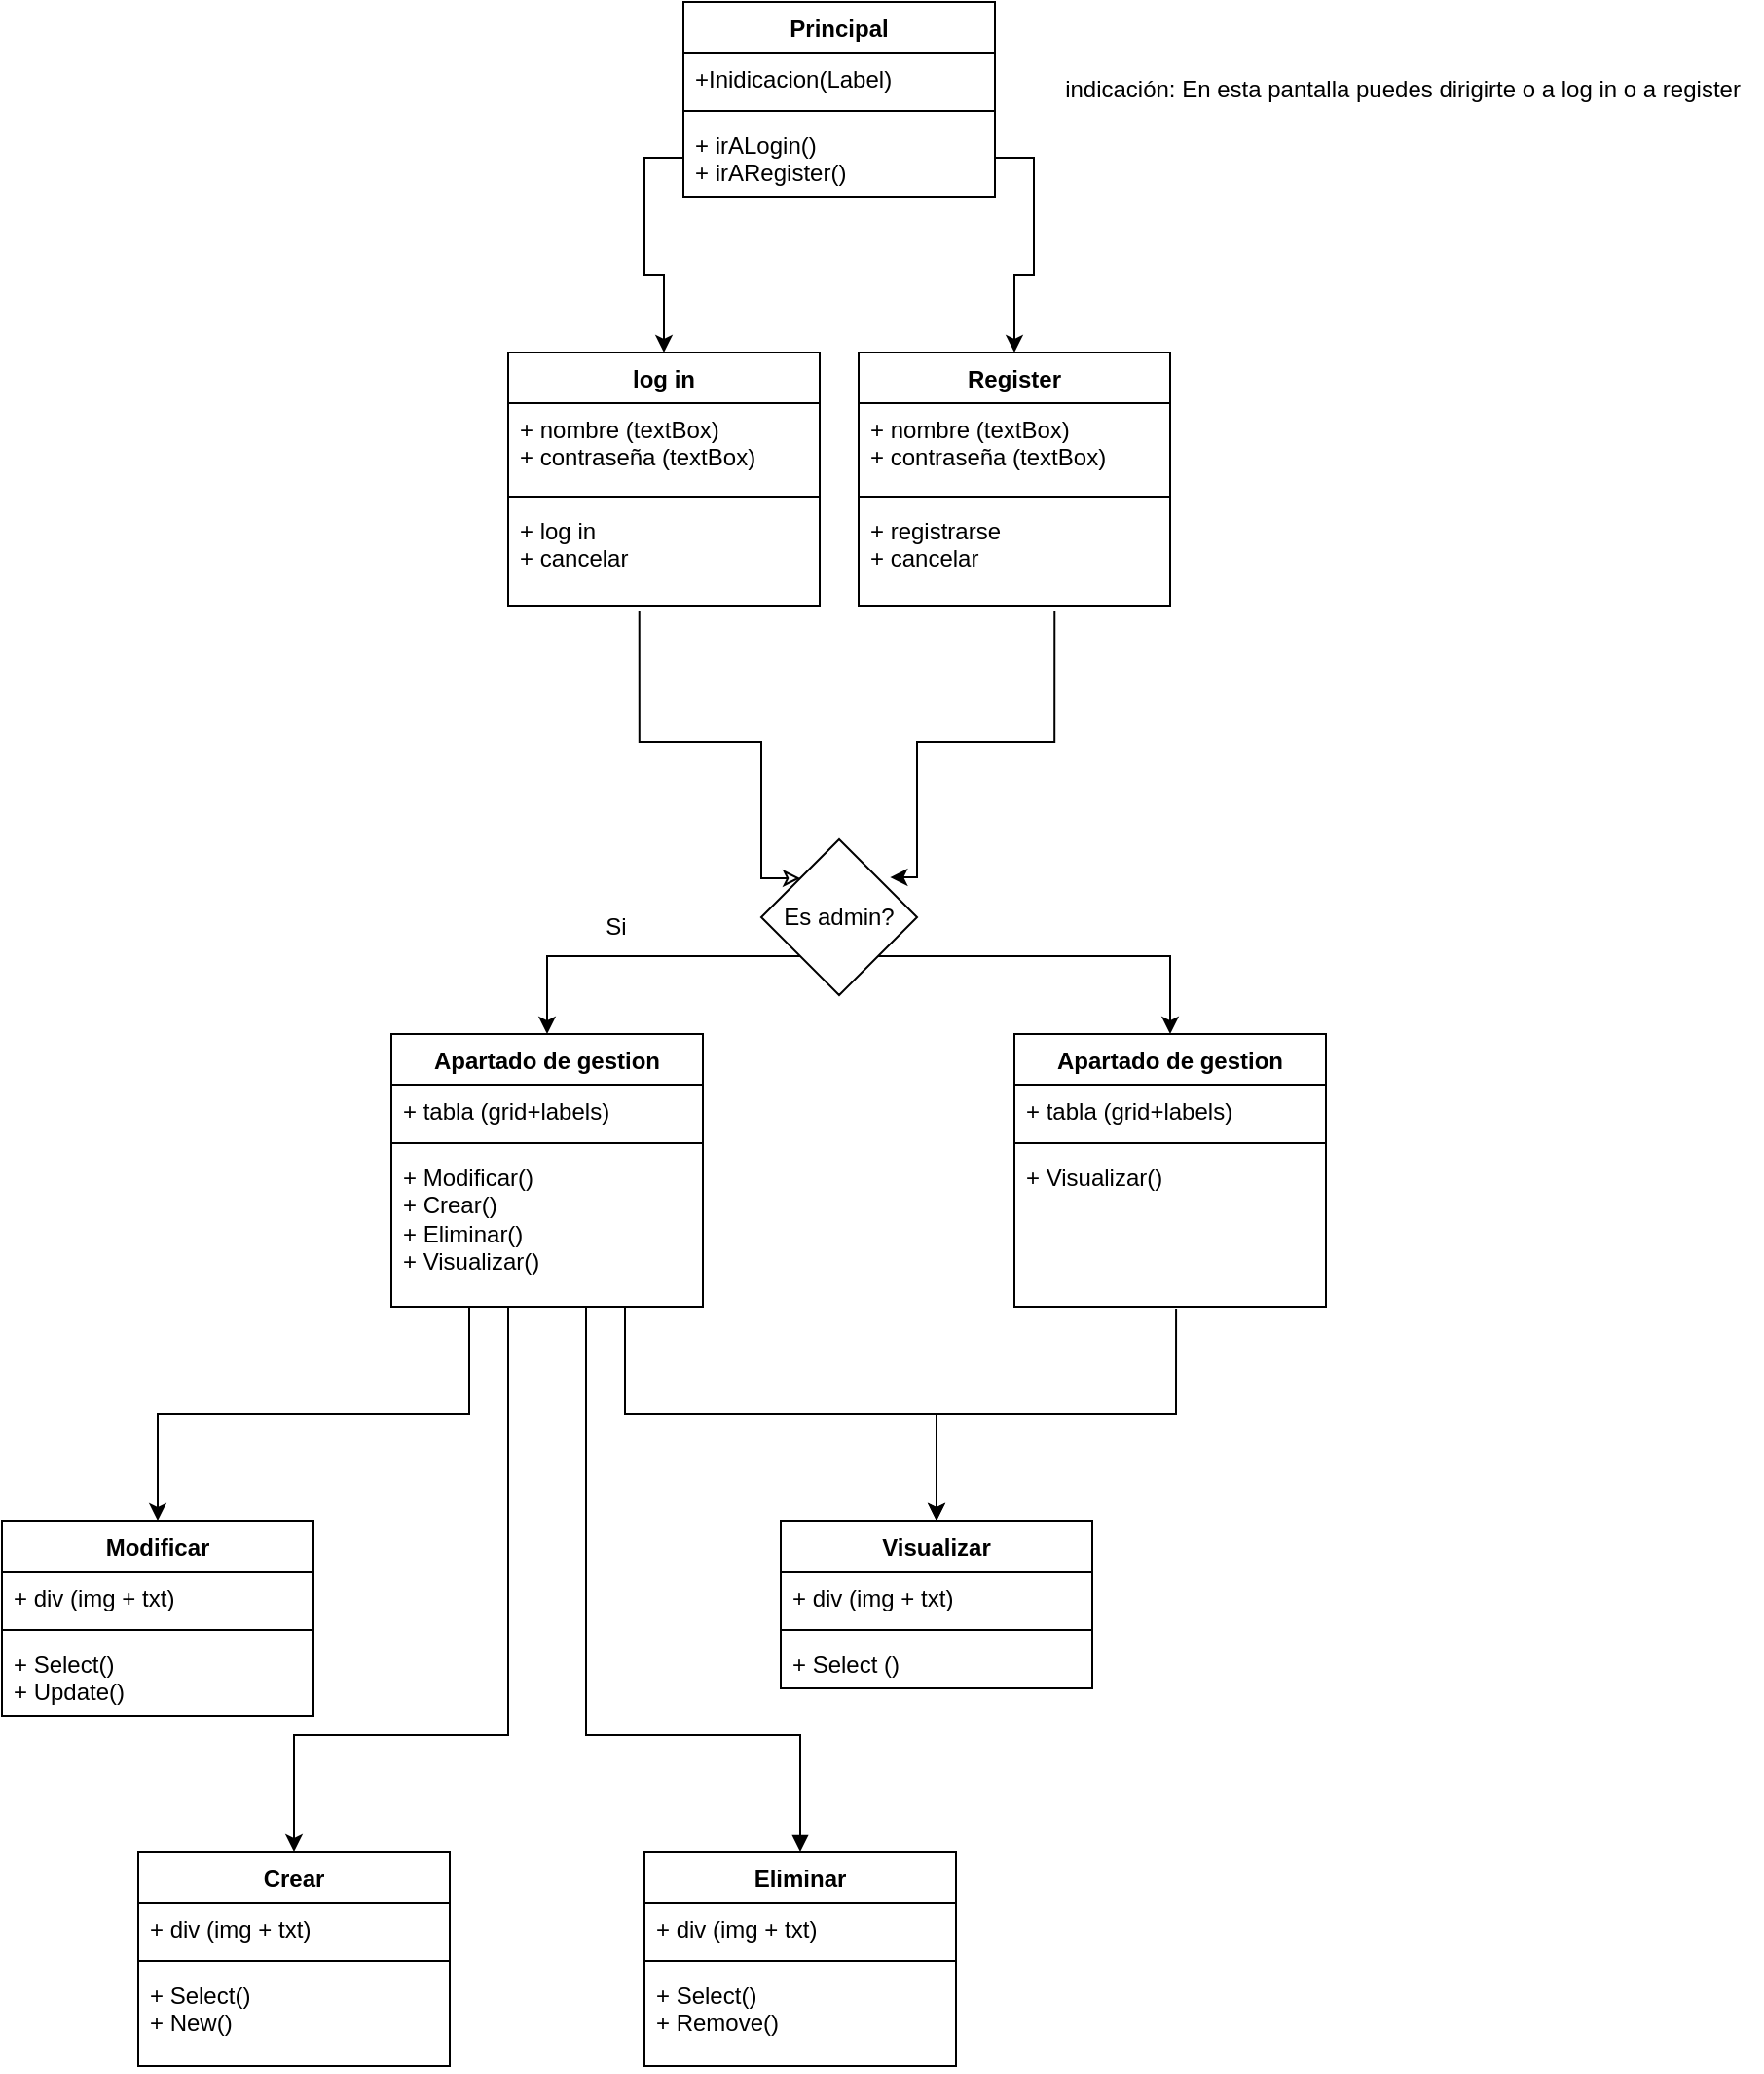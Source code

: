 <mxfile version="21.8.2" type="github">
  <diagram id="C5RBs43oDa-KdzZeNtuy" name="Page-1">
    <mxGraphModel dx="2451" dy="881" grid="1" gridSize="10" guides="1" tooltips="1" connect="1" arrows="1" fold="1" page="1" pageScale="1" pageWidth="827" pageHeight="1169" math="0" shadow="0">
      <root>
        <mxCell id="WIyWlLk6GJQsqaUBKTNV-0" />
        <mxCell id="WIyWlLk6GJQsqaUBKTNV-1" parent="WIyWlLk6GJQsqaUBKTNV-0" />
        <mxCell id="1YR6zdV1iqe0YZVTy5dx-4" value="Register" style="swimlane;fontStyle=1;align=center;verticalAlign=top;childLayout=stackLayout;horizontal=1;startSize=26;horizontalStack=0;resizeParent=1;resizeParentMax=0;resizeLast=0;collapsible=1;marginBottom=0;whiteSpace=wrap;html=1;" parent="WIyWlLk6GJQsqaUBKTNV-1" vertex="1">
          <mxGeometry x="320" y="210" width="160" height="130" as="geometry" />
        </mxCell>
        <mxCell id="1YR6zdV1iqe0YZVTy5dx-5" value="&lt;div&gt;+ nombre (textBox)&lt;br&gt;&lt;/div&gt;&lt;div&gt;+ contraseña (textBox)&lt;br&gt;&lt;/div&gt;" style="text;strokeColor=none;fillColor=none;align=left;verticalAlign=top;spacingLeft=4;spacingRight=4;overflow=hidden;rotatable=0;points=[[0,0.5],[1,0.5]];portConstraint=eastwest;whiteSpace=wrap;html=1;" parent="1YR6zdV1iqe0YZVTy5dx-4" vertex="1">
          <mxGeometry y="26" width="160" height="44" as="geometry" />
        </mxCell>
        <mxCell id="1YR6zdV1iqe0YZVTy5dx-6" value="" style="line;strokeWidth=1;fillColor=none;align=left;verticalAlign=middle;spacingTop=-1;spacingLeft=3;spacingRight=3;rotatable=0;labelPosition=right;points=[];portConstraint=eastwest;strokeColor=inherit;" parent="1YR6zdV1iqe0YZVTy5dx-4" vertex="1">
          <mxGeometry y="70" width="160" height="8" as="geometry" />
        </mxCell>
        <mxCell id="1YR6zdV1iqe0YZVTy5dx-7" value="&lt;div&gt;+ registrarse&lt;/div&gt;&lt;div&gt;+ cancelar&lt;br&gt;&lt;/div&gt;" style="text;strokeColor=none;fillColor=none;align=left;verticalAlign=top;spacingLeft=4;spacingRight=4;overflow=hidden;rotatable=0;points=[[0,0.5],[1,0.5]];portConstraint=eastwest;whiteSpace=wrap;html=1;" parent="1YR6zdV1iqe0YZVTy5dx-4" vertex="1">
          <mxGeometry y="78" width="160" height="52" as="geometry" />
        </mxCell>
        <mxCell id="1YR6zdV1iqe0YZVTy5dx-8" value="log in" style="swimlane;fontStyle=1;align=center;verticalAlign=top;childLayout=stackLayout;horizontal=1;startSize=26;horizontalStack=0;resizeParent=1;resizeParentMax=0;resizeLast=0;collapsible=1;marginBottom=0;whiteSpace=wrap;html=1;" parent="WIyWlLk6GJQsqaUBKTNV-1" vertex="1">
          <mxGeometry x="140" y="210" width="160" height="130" as="geometry" />
        </mxCell>
        <mxCell id="1YR6zdV1iqe0YZVTy5dx-9" value="&lt;div&gt;+ nombre (textBox)&lt;br&gt;&lt;/div&gt;&lt;div&gt;+ contraseña (textBox)&lt;br&gt;&lt;/div&gt;" style="text;strokeColor=none;fillColor=none;align=left;verticalAlign=top;spacingLeft=4;spacingRight=4;overflow=hidden;rotatable=0;points=[[0,0.5],[1,0.5]];portConstraint=eastwest;whiteSpace=wrap;html=1;" parent="1YR6zdV1iqe0YZVTy5dx-8" vertex="1">
          <mxGeometry y="26" width="160" height="44" as="geometry" />
        </mxCell>
        <mxCell id="1YR6zdV1iqe0YZVTy5dx-10" value="" style="line;strokeWidth=1;fillColor=none;align=left;verticalAlign=middle;spacingTop=-1;spacingLeft=3;spacingRight=3;rotatable=0;labelPosition=right;points=[];portConstraint=eastwest;strokeColor=inherit;" parent="1YR6zdV1iqe0YZVTy5dx-8" vertex="1">
          <mxGeometry y="70" width="160" height="8" as="geometry" />
        </mxCell>
        <mxCell id="1YR6zdV1iqe0YZVTy5dx-11" value="&lt;div&gt;+ log in&lt;/div&gt;&lt;div&gt;+ cancelar&lt;br&gt;&lt;/div&gt;" style="text;strokeColor=none;fillColor=none;align=left;verticalAlign=top;spacingLeft=4;spacingRight=4;overflow=hidden;rotatable=0;points=[[0,0.5],[1,0.5]];portConstraint=eastwest;whiteSpace=wrap;html=1;" parent="1YR6zdV1iqe0YZVTy5dx-8" vertex="1">
          <mxGeometry y="78" width="160" height="52" as="geometry" />
        </mxCell>
        <mxCell id="1YR6zdV1iqe0YZVTy5dx-12" value="Principal" style="swimlane;fontStyle=1;align=center;verticalAlign=top;childLayout=stackLayout;horizontal=1;startSize=26;horizontalStack=0;resizeParent=1;resizeParentMax=0;resizeLast=0;collapsible=1;marginBottom=0;whiteSpace=wrap;html=1;" parent="WIyWlLk6GJQsqaUBKTNV-1" vertex="1">
          <mxGeometry x="230" y="30" width="160" height="100" as="geometry" />
        </mxCell>
        <mxCell id="1YR6zdV1iqe0YZVTy5dx-13" value="+Inidicacion(Label)" style="text;strokeColor=none;fillColor=none;align=left;verticalAlign=top;spacingLeft=4;spacingRight=4;overflow=hidden;rotatable=0;points=[[0,0.5],[1,0.5]];portConstraint=eastwest;whiteSpace=wrap;html=1;" parent="1YR6zdV1iqe0YZVTy5dx-12" vertex="1">
          <mxGeometry y="26" width="160" height="26" as="geometry" />
        </mxCell>
        <mxCell id="1YR6zdV1iqe0YZVTy5dx-14" value="" style="line;strokeWidth=1;fillColor=none;align=left;verticalAlign=middle;spacingTop=-1;spacingLeft=3;spacingRight=3;rotatable=0;labelPosition=right;points=[];portConstraint=eastwest;strokeColor=inherit;" parent="1YR6zdV1iqe0YZVTy5dx-12" vertex="1">
          <mxGeometry y="52" width="160" height="8" as="geometry" />
        </mxCell>
        <mxCell id="1YR6zdV1iqe0YZVTy5dx-15" value="&lt;div&gt;+ irALogin()&lt;/div&gt;&lt;div&gt;+ irARegister()&lt;br&gt;&lt;/div&gt;" style="text;strokeColor=none;fillColor=none;align=left;verticalAlign=top;spacingLeft=4;spacingRight=4;overflow=hidden;rotatable=0;points=[[0,0.5],[1,0.5]];portConstraint=eastwest;whiteSpace=wrap;html=1;" parent="1YR6zdV1iqe0YZVTy5dx-12" vertex="1">
          <mxGeometry y="60" width="160" height="40" as="geometry" />
        </mxCell>
        <mxCell id="1YR6zdV1iqe0YZVTy5dx-16" value="indicación: En esta pantalla puedes dirigirte o a log in o a register" style="text;html=1;align=center;verticalAlign=middle;resizable=0;points=[];autosize=1;strokeColor=none;fillColor=none;" parent="WIyWlLk6GJQsqaUBKTNV-1" vertex="1">
          <mxGeometry x="414" y="60" width="370" height="30" as="geometry" />
        </mxCell>
        <mxCell id="1YR6zdV1iqe0YZVTy5dx-17" style="edgeStyle=orthogonalEdgeStyle;rounded=0;orthogonalLoop=1;jettySize=auto;html=1;exitX=0;exitY=0.5;exitDx=0;exitDy=0;entryX=0.5;entryY=0;entryDx=0;entryDy=0;" parent="WIyWlLk6GJQsqaUBKTNV-1" source="1YR6zdV1iqe0YZVTy5dx-15" target="1YR6zdV1iqe0YZVTy5dx-8" edge="1">
          <mxGeometry relative="1" as="geometry" />
        </mxCell>
        <mxCell id="1YR6zdV1iqe0YZVTy5dx-18" style="edgeStyle=orthogonalEdgeStyle;rounded=0;orthogonalLoop=1;jettySize=auto;html=1;exitX=1;exitY=0.5;exitDx=0;exitDy=0;entryX=0.5;entryY=0;entryDx=0;entryDy=0;" parent="WIyWlLk6GJQsqaUBKTNV-1" source="1YR6zdV1iqe0YZVTy5dx-15" target="1YR6zdV1iqe0YZVTy5dx-4" edge="1">
          <mxGeometry relative="1" as="geometry" />
        </mxCell>
        <mxCell id="1YR6zdV1iqe0YZVTy5dx-59" style="edgeStyle=orthogonalEdgeStyle;rounded=0;orthogonalLoop=1;jettySize=auto;html=1;entryX=0.5;entryY=0;entryDx=0;entryDy=0;" parent="WIyWlLk6GJQsqaUBKTNV-1" target="1YR6zdV1iqe0YZVTy5dx-41" edge="1">
          <mxGeometry relative="1" as="geometry">
            <mxPoint x="140" y="700" as="sourcePoint" />
            <Array as="points">
              <mxPoint x="140" y="702" />
              <mxPoint x="140" y="920" />
              <mxPoint x="50" y="920" />
            </Array>
          </mxGeometry>
        </mxCell>
        <mxCell id="1YR6zdV1iqe0YZVTy5dx-60" style="edgeStyle=orthogonalEdgeStyle;rounded=0;orthogonalLoop=1;jettySize=auto;html=1;exitX=0.75;exitY=1;exitDx=0;exitDy=0;entryX=0.5;entryY=0;entryDx=0;entryDy=0;" parent="WIyWlLk6GJQsqaUBKTNV-1" source="1YR6zdV1iqe0YZVTy5dx-19" target="1YR6zdV1iqe0YZVTy5dx-33" edge="1">
          <mxGeometry relative="1" as="geometry" />
        </mxCell>
        <mxCell id="1YR6zdV1iqe0YZVTy5dx-61" style="edgeStyle=orthogonalEdgeStyle;rounded=0;orthogonalLoop=1;jettySize=auto;html=1;exitX=0.25;exitY=1;exitDx=0;exitDy=0;entryX=0.5;entryY=0;entryDx=0;entryDy=0;" parent="WIyWlLk6GJQsqaUBKTNV-1" source="1YR6zdV1iqe0YZVTy5dx-19" target="1YR6zdV1iqe0YZVTy5dx-29" edge="1">
          <mxGeometry relative="1" as="geometry" />
        </mxCell>
        <mxCell id="1YR6zdV1iqe0YZVTy5dx-19" value="Apartado de gestion" style="swimlane;fontStyle=1;align=center;verticalAlign=top;childLayout=stackLayout;horizontal=1;startSize=26;horizontalStack=0;resizeParent=1;resizeParentMax=0;resizeLast=0;collapsible=1;marginBottom=0;whiteSpace=wrap;html=1;" parent="WIyWlLk6GJQsqaUBKTNV-1" vertex="1">
          <mxGeometry x="80" y="560" width="160" height="140" as="geometry" />
        </mxCell>
        <mxCell id="1YR6zdV1iqe0YZVTy5dx-20" value="+ tabla (grid+labels)" style="text;strokeColor=none;fillColor=none;align=left;verticalAlign=top;spacingLeft=4;spacingRight=4;overflow=hidden;rotatable=0;points=[[0,0.5],[1,0.5]];portConstraint=eastwest;whiteSpace=wrap;html=1;" parent="1YR6zdV1iqe0YZVTy5dx-19" vertex="1">
          <mxGeometry y="26" width="160" height="26" as="geometry" />
        </mxCell>
        <mxCell id="1YR6zdV1iqe0YZVTy5dx-21" value="" style="line;strokeWidth=1;fillColor=none;align=left;verticalAlign=middle;spacingTop=-1;spacingLeft=3;spacingRight=3;rotatable=0;labelPosition=right;points=[];portConstraint=eastwest;strokeColor=inherit;" parent="1YR6zdV1iqe0YZVTy5dx-19" vertex="1">
          <mxGeometry y="52" width="160" height="8" as="geometry" />
        </mxCell>
        <mxCell id="1YR6zdV1iqe0YZVTy5dx-22" value="&lt;div&gt;+ Modificar()&lt;/div&gt;&lt;div&gt;+ Crear()&lt;/div&gt;&lt;div&gt;+ Eliminar()&lt;/div&gt;&lt;div&gt;+ Visualizar()&lt;br&gt;&lt;/div&gt;" style="text;strokeColor=none;fillColor=none;align=left;verticalAlign=top;spacingLeft=4;spacingRight=4;overflow=hidden;rotatable=0;points=[[0,0.5],[1,0.5]];portConstraint=eastwest;whiteSpace=wrap;html=1;" parent="1YR6zdV1iqe0YZVTy5dx-19" vertex="1">
          <mxGeometry y="60" width="160" height="80" as="geometry" />
        </mxCell>
        <mxCell id="1YR6zdV1iqe0YZVTy5dx-27" style="edgeStyle=orthogonalEdgeStyle;rounded=0;orthogonalLoop=1;jettySize=auto;html=1;entryX=0.629;entryY=1.054;entryDx=0;entryDy=0;entryPerimeter=0;startArrow=classic;startFill=1;endArrow=none;endFill=0;exitX=0.827;exitY=0.244;exitDx=0;exitDy=0;exitPerimeter=0;" parent="WIyWlLk6GJQsqaUBKTNV-1" source="1YR6zdV1iqe0YZVTy5dx-45" target="1YR6zdV1iqe0YZVTy5dx-7" edge="1">
          <mxGeometry relative="1" as="geometry">
            <mxPoint x="350" y="460" as="sourcePoint" />
            <Array as="points">
              <mxPoint x="350" y="480" />
              <mxPoint x="350" y="410" />
              <mxPoint x="421" y="410" />
            </Array>
          </mxGeometry>
        </mxCell>
        <mxCell id="1YR6zdV1iqe0YZVTy5dx-28" style="edgeStyle=orthogonalEdgeStyle;rounded=0;orthogonalLoop=1;jettySize=auto;html=1;entryX=0.421;entryY=1.054;entryDx=0;entryDy=0;entryPerimeter=0;startArrow=classic;startFill=0;endArrow=none;endFill=0;exitX=0;exitY=0;exitDx=0;exitDy=0;" parent="WIyWlLk6GJQsqaUBKTNV-1" source="1YR6zdV1iqe0YZVTy5dx-45" target="1YR6zdV1iqe0YZVTy5dx-11" edge="1">
          <mxGeometry relative="1" as="geometry">
            <mxPoint x="270" y="450" as="sourcePoint" />
            <Array as="points">
              <mxPoint x="270" y="480" />
              <mxPoint x="270" y="410" />
              <mxPoint x="207" y="410" />
            </Array>
          </mxGeometry>
        </mxCell>
        <mxCell id="1YR6zdV1iqe0YZVTy5dx-29" value="Modificar" style="swimlane;fontStyle=1;align=center;verticalAlign=top;childLayout=stackLayout;horizontal=1;startSize=26;horizontalStack=0;resizeParent=1;resizeParentMax=0;resizeLast=0;collapsible=1;marginBottom=0;whiteSpace=wrap;html=1;" parent="WIyWlLk6GJQsqaUBKTNV-1" vertex="1">
          <mxGeometry x="-120" y="810" width="160" height="100" as="geometry" />
        </mxCell>
        <mxCell id="1YR6zdV1iqe0YZVTy5dx-30" value="+ div (img + txt)" style="text;strokeColor=none;fillColor=none;align=left;verticalAlign=top;spacingLeft=4;spacingRight=4;overflow=hidden;rotatable=0;points=[[0,0.5],[1,0.5]];portConstraint=eastwest;whiteSpace=wrap;html=1;" parent="1YR6zdV1iqe0YZVTy5dx-29" vertex="1">
          <mxGeometry y="26" width="160" height="26" as="geometry" />
        </mxCell>
        <mxCell id="1YR6zdV1iqe0YZVTy5dx-31" value="" style="line;strokeWidth=1;fillColor=none;align=left;verticalAlign=middle;spacingTop=-1;spacingLeft=3;spacingRight=3;rotatable=0;labelPosition=right;points=[];portConstraint=eastwest;strokeColor=inherit;" parent="1YR6zdV1iqe0YZVTy5dx-29" vertex="1">
          <mxGeometry y="52" width="160" height="8" as="geometry" />
        </mxCell>
        <mxCell id="1YR6zdV1iqe0YZVTy5dx-32" value="+ Select()&lt;br&gt;+ Update()" style="text;strokeColor=none;fillColor=none;align=left;verticalAlign=top;spacingLeft=4;spacingRight=4;overflow=hidden;rotatable=0;points=[[0,0.5],[1,0.5]];portConstraint=eastwest;whiteSpace=wrap;html=1;" parent="1YR6zdV1iqe0YZVTy5dx-29" vertex="1">
          <mxGeometry y="60" width="160" height="40" as="geometry" />
        </mxCell>
        <mxCell id="1YR6zdV1iqe0YZVTy5dx-33" value="Visualizar" style="swimlane;fontStyle=1;align=center;verticalAlign=top;childLayout=stackLayout;horizontal=1;startSize=26;horizontalStack=0;resizeParent=1;resizeParentMax=0;resizeLast=0;collapsible=1;marginBottom=0;whiteSpace=wrap;html=1;" parent="WIyWlLk6GJQsqaUBKTNV-1" vertex="1">
          <mxGeometry x="280" y="810" width="160" height="86" as="geometry" />
        </mxCell>
        <mxCell id="1YR6zdV1iqe0YZVTy5dx-34" value="+ div (img + txt)" style="text;strokeColor=none;fillColor=none;align=left;verticalAlign=top;spacingLeft=4;spacingRight=4;overflow=hidden;rotatable=0;points=[[0,0.5],[1,0.5]];portConstraint=eastwest;whiteSpace=wrap;html=1;" parent="1YR6zdV1iqe0YZVTy5dx-33" vertex="1">
          <mxGeometry y="26" width="160" height="26" as="geometry" />
        </mxCell>
        <mxCell id="1YR6zdV1iqe0YZVTy5dx-35" value="" style="line;strokeWidth=1;fillColor=none;align=left;verticalAlign=middle;spacingTop=-1;spacingLeft=3;spacingRight=3;rotatable=0;labelPosition=right;points=[];portConstraint=eastwest;strokeColor=inherit;" parent="1YR6zdV1iqe0YZVTy5dx-33" vertex="1">
          <mxGeometry y="52" width="160" height="8" as="geometry" />
        </mxCell>
        <mxCell id="1YR6zdV1iqe0YZVTy5dx-36" value="+ Select ()" style="text;strokeColor=none;fillColor=none;align=left;verticalAlign=top;spacingLeft=4;spacingRight=4;overflow=hidden;rotatable=0;points=[[0,0.5],[1,0.5]];portConstraint=eastwest;whiteSpace=wrap;html=1;" parent="1YR6zdV1iqe0YZVTy5dx-33" vertex="1">
          <mxGeometry y="60" width="160" height="26" as="geometry" />
        </mxCell>
        <mxCell id="1YR6zdV1iqe0YZVTy5dx-41" value="Crear" style="swimlane;fontStyle=1;align=center;verticalAlign=top;childLayout=stackLayout;horizontal=1;startSize=26;horizontalStack=0;resizeParent=1;resizeParentMax=0;resizeLast=0;collapsible=1;marginBottom=0;whiteSpace=wrap;html=1;" parent="WIyWlLk6GJQsqaUBKTNV-1" vertex="1">
          <mxGeometry x="-50" y="980" width="160" height="110" as="geometry" />
        </mxCell>
        <mxCell id="1YR6zdV1iqe0YZVTy5dx-42" value="+ div (img + txt)" style="text;strokeColor=none;fillColor=none;align=left;verticalAlign=top;spacingLeft=4;spacingRight=4;overflow=hidden;rotatable=0;points=[[0,0.5],[1,0.5]];portConstraint=eastwest;whiteSpace=wrap;html=1;" parent="1YR6zdV1iqe0YZVTy5dx-41" vertex="1">
          <mxGeometry y="26" width="160" height="26" as="geometry" />
        </mxCell>
        <mxCell id="1YR6zdV1iqe0YZVTy5dx-43" value="" style="line;strokeWidth=1;fillColor=none;align=left;verticalAlign=middle;spacingTop=-1;spacingLeft=3;spacingRight=3;rotatable=0;labelPosition=right;points=[];portConstraint=eastwest;strokeColor=inherit;" parent="1YR6zdV1iqe0YZVTy5dx-41" vertex="1">
          <mxGeometry y="52" width="160" height="8" as="geometry" />
        </mxCell>
        <mxCell id="1YR6zdV1iqe0YZVTy5dx-44" value="+ Select()&lt;br&gt;+ New()" style="text;strokeColor=none;fillColor=none;align=left;verticalAlign=top;spacingLeft=4;spacingRight=4;overflow=hidden;rotatable=0;points=[[0,0.5],[1,0.5]];portConstraint=eastwest;whiteSpace=wrap;html=1;" parent="1YR6zdV1iqe0YZVTy5dx-41" vertex="1">
          <mxGeometry y="60" width="160" height="50" as="geometry" />
        </mxCell>
        <mxCell id="1YR6zdV1iqe0YZVTy5dx-52" style="edgeStyle=orthogonalEdgeStyle;rounded=0;orthogonalLoop=1;jettySize=auto;html=1;exitX=0;exitY=1;exitDx=0;exitDy=0;entryX=0.5;entryY=0;entryDx=0;entryDy=0;" parent="WIyWlLk6GJQsqaUBKTNV-1" source="1YR6zdV1iqe0YZVTy5dx-45" target="1YR6zdV1iqe0YZVTy5dx-19" edge="1">
          <mxGeometry relative="1" as="geometry" />
        </mxCell>
        <mxCell id="1YR6zdV1iqe0YZVTy5dx-58" style="edgeStyle=orthogonalEdgeStyle;rounded=0;orthogonalLoop=1;jettySize=auto;html=1;exitX=1;exitY=1;exitDx=0;exitDy=0;entryX=0.5;entryY=0;entryDx=0;entryDy=0;" parent="WIyWlLk6GJQsqaUBKTNV-1" source="1YR6zdV1iqe0YZVTy5dx-45" target="1YR6zdV1iqe0YZVTy5dx-54" edge="1">
          <mxGeometry relative="1" as="geometry" />
        </mxCell>
        <mxCell id="1YR6zdV1iqe0YZVTy5dx-45" value="Es admin?" style="rhombus;whiteSpace=wrap;html=1;" parent="WIyWlLk6GJQsqaUBKTNV-1" vertex="1">
          <mxGeometry x="270" y="460" width="80" height="80" as="geometry" />
        </mxCell>
        <mxCell id="1YR6zdV1iqe0YZVTy5dx-53" value="Si" style="text;html=1;align=center;verticalAlign=middle;resizable=0;points=[];autosize=1;strokeColor=none;fillColor=none;" parent="WIyWlLk6GJQsqaUBKTNV-1" vertex="1">
          <mxGeometry x="180" y="490" width="30" height="30" as="geometry" />
        </mxCell>
        <mxCell id="1YR6zdV1iqe0YZVTy5dx-54" value="Apartado de gestion" style="swimlane;fontStyle=1;align=center;verticalAlign=top;childLayout=stackLayout;horizontal=1;startSize=26;horizontalStack=0;resizeParent=1;resizeParentMax=0;resizeLast=0;collapsible=1;marginBottom=0;whiteSpace=wrap;html=1;" parent="WIyWlLk6GJQsqaUBKTNV-1" vertex="1">
          <mxGeometry x="400" y="560" width="160" height="140" as="geometry" />
        </mxCell>
        <mxCell id="1YR6zdV1iqe0YZVTy5dx-55" value="+ tabla (grid+labels)" style="text;strokeColor=none;fillColor=none;align=left;verticalAlign=top;spacingLeft=4;spacingRight=4;overflow=hidden;rotatable=0;points=[[0,0.5],[1,0.5]];portConstraint=eastwest;whiteSpace=wrap;html=1;" parent="1YR6zdV1iqe0YZVTy5dx-54" vertex="1">
          <mxGeometry y="26" width="160" height="26" as="geometry" />
        </mxCell>
        <mxCell id="1YR6zdV1iqe0YZVTy5dx-56" value="" style="line;strokeWidth=1;fillColor=none;align=left;verticalAlign=middle;spacingTop=-1;spacingLeft=3;spacingRight=3;rotatable=0;labelPosition=right;points=[];portConstraint=eastwest;strokeColor=inherit;" parent="1YR6zdV1iqe0YZVTy5dx-54" vertex="1">
          <mxGeometry y="52" width="160" height="8" as="geometry" />
        </mxCell>
        <mxCell id="1YR6zdV1iqe0YZVTy5dx-57" value="+ Visualizar()" style="text;strokeColor=none;fillColor=none;align=left;verticalAlign=top;spacingLeft=4;spacingRight=4;overflow=hidden;rotatable=0;points=[[0,0.5],[1,0.5]];portConstraint=eastwest;whiteSpace=wrap;html=1;" parent="1YR6zdV1iqe0YZVTy5dx-54" vertex="1">
          <mxGeometry y="60" width="160" height="80" as="geometry" />
        </mxCell>
        <mxCell id="1YR6zdV1iqe0YZVTy5dx-62" value="Eliminar" style="swimlane;fontStyle=1;align=center;verticalAlign=top;childLayout=stackLayout;horizontal=1;startSize=26;horizontalStack=0;resizeParent=1;resizeParentMax=0;resizeLast=0;collapsible=1;marginBottom=0;whiteSpace=wrap;html=1;" parent="WIyWlLk6GJQsqaUBKTNV-1" vertex="1">
          <mxGeometry x="210" y="980" width="160" height="110" as="geometry" />
        </mxCell>
        <mxCell id="1YR6zdV1iqe0YZVTy5dx-63" value="+ div (img + txt)" style="text;strokeColor=none;fillColor=none;align=left;verticalAlign=top;spacingLeft=4;spacingRight=4;overflow=hidden;rotatable=0;points=[[0,0.5],[1,0.5]];portConstraint=eastwest;whiteSpace=wrap;html=1;" parent="1YR6zdV1iqe0YZVTy5dx-62" vertex="1">
          <mxGeometry y="26" width="160" height="26" as="geometry" />
        </mxCell>
        <mxCell id="1YR6zdV1iqe0YZVTy5dx-64" value="" style="line;strokeWidth=1;fillColor=none;align=left;verticalAlign=middle;spacingTop=-1;spacingLeft=3;spacingRight=3;rotatable=0;labelPosition=right;points=[];portConstraint=eastwest;strokeColor=inherit;" parent="1YR6zdV1iqe0YZVTy5dx-62" vertex="1">
          <mxGeometry y="52" width="160" height="8" as="geometry" />
        </mxCell>
        <mxCell id="1YR6zdV1iqe0YZVTy5dx-65" value="+ Select()&lt;br&gt;+ Remove()" style="text;strokeColor=none;fillColor=none;align=left;verticalAlign=top;spacingLeft=4;spacingRight=4;overflow=hidden;rotatable=0;points=[[0,0.5],[1,0.5]];portConstraint=eastwest;whiteSpace=wrap;html=1;" parent="1YR6zdV1iqe0YZVTy5dx-62" vertex="1">
          <mxGeometry y="60" width="160" height="50" as="geometry" />
        </mxCell>
        <mxCell id="1YR6zdV1iqe0YZVTy5dx-66" style="edgeStyle=orthogonalEdgeStyle;rounded=0;orthogonalLoop=1;jettySize=auto;html=1;exitX=0.5;exitY=0;exitDx=0;exitDy=0;entryX=0.631;entryY=0.997;entryDx=0;entryDy=0;entryPerimeter=0;endArrow=none;endFill=0;startArrow=block;startFill=1;" parent="WIyWlLk6GJQsqaUBKTNV-1" source="1YR6zdV1iqe0YZVTy5dx-62" target="1YR6zdV1iqe0YZVTy5dx-22" edge="1">
          <mxGeometry relative="1" as="geometry">
            <mxPoint x="190" y="730" as="targetPoint" />
            <Array as="points">
              <mxPoint x="290" y="920" />
              <mxPoint x="180" y="920" />
              <mxPoint x="180" y="700" />
            </Array>
          </mxGeometry>
        </mxCell>
        <mxCell id="dQUw0PdcWccmHBH6rTe3-0" style="edgeStyle=orthogonalEdgeStyle;rounded=0;orthogonalLoop=1;jettySize=auto;html=1;entryX=0.519;entryY=1.013;entryDx=0;entryDy=0;entryPerimeter=0;startArrow=classic;startFill=1;endArrow=none;endFill=0;" edge="1" parent="WIyWlLk6GJQsqaUBKTNV-1" source="1YR6zdV1iqe0YZVTy5dx-33" target="1YR6zdV1iqe0YZVTy5dx-57">
          <mxGeometry relative="1" as="geometry" />
        </mxCell>
      </root>
    </mxGraphModel>
  </diagram>
</mxfile>
